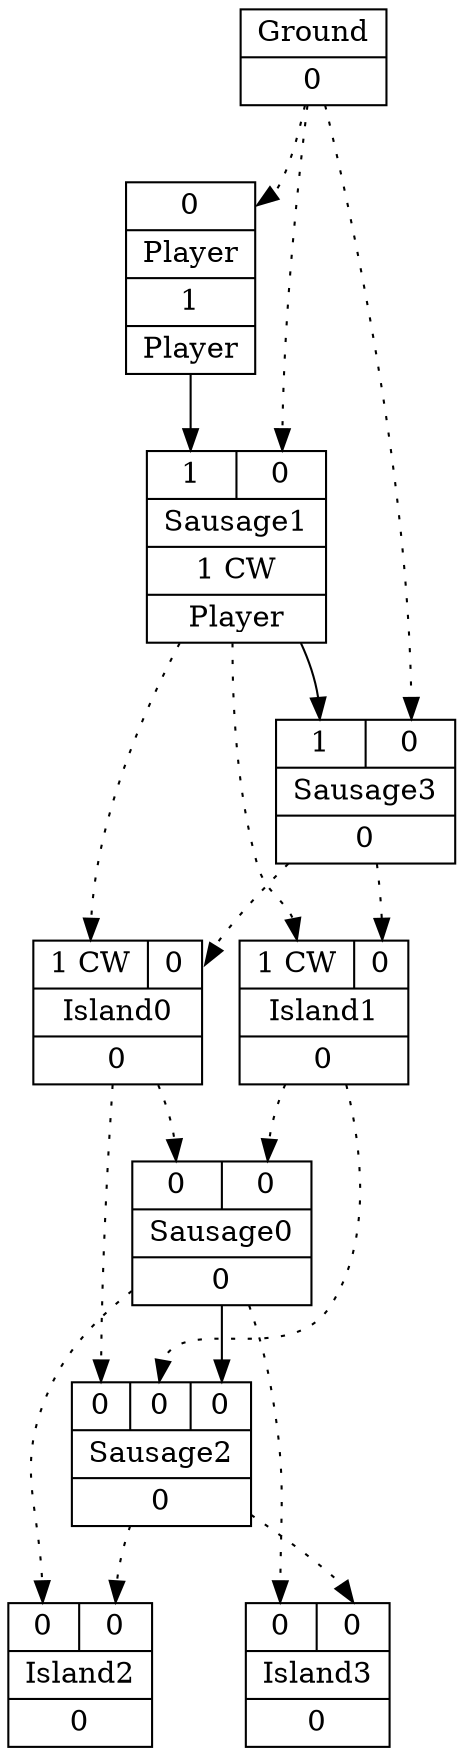 digraph G {
node [shape=record];
Player[ label ="{{<GroundP>0}|{Player}|<PlayerOUT>1|{Player}}"];
Ground[ label ="{{Ground}|<GroundOUT>0}"];
Sausage1[ label ="{{<Player>1|<GroundP>0}|{Sausage1}|<Sausage1OUT>1 CW|{Player}}"];
Island0[ label ="{{<Sausage1P>1 CW|<Sausage3P>0}|{Island0}|<Island0OUT>0}"];
Island1[ label ="{{<Sausage1P>1 CW|<Sausage3P>0}|{Island1}|<Island1OUT>0}"];
Sausage3[ label ="{{<Sausage1>1|<GroundP>0}|{Sausage3}|<Sausage3OUT>0}"];
Sausage0[ label ="{{<Island0P>0|<Island1P>0}|{Sausage0}|<Sausage0OUT>0}"];
Sausage2[ label ="{{<Island0P>0|<Island1P>0|<Sausage0>0}|{Sausage2}|<Sausage2OUT>0}"];
Island2[ label ="{{<Sausage0P>0|<Sausage2P>0}|{Island2}|<Island2OUT>0}"];
Island3[ label ="{{<Sausage0P>0|<Sausage2P>0}|{Island3}|<Island3OUT>0}"];
	"Ground" -> "Player":GroundP [style=dotted];
	"Player" -> "Sausage1":Player;
	"Ground" -> "Sausage1":GroundP [style=dotted];
	"Sausage1" -> "Island0":Sausage1P [style=dotted];
	"Sausage1" -> "Island1":Sausage1P [style=dotted];
	"Sausage1" -> "Sausage3":Sausage1;
	"Sausage3" -> "Island0":Sausage3P [style=dotted];
	"Island0" -> "Sausage0":Island0P [style=dotted];
	"Island0" -> "Sausage2":Island0P [style=dotted];
	"Sausage3" -> "Island1":Sausage3P [style=dotted];
	"Island1" -> "Sausage0":Island1P [style=dotted];
	"Island1" -> "Sausage2":Island1P [style=dotted];
	"Ground" -> "Sausage3":GroundP [style=dotted];
	"Sausage0" -> "Island2":Sausage0P [style=dotted];
	"Sausage0" -> "Island3":Sausage0P [style=dotted];
	"Sausage0" -> "Sausage2":Sausage0;
	"Sausage2" -> "Island2":Sausage2P [style=dotted];
	"Sausage2" -> "Island3":Sausage2P [style=dotted];
}
